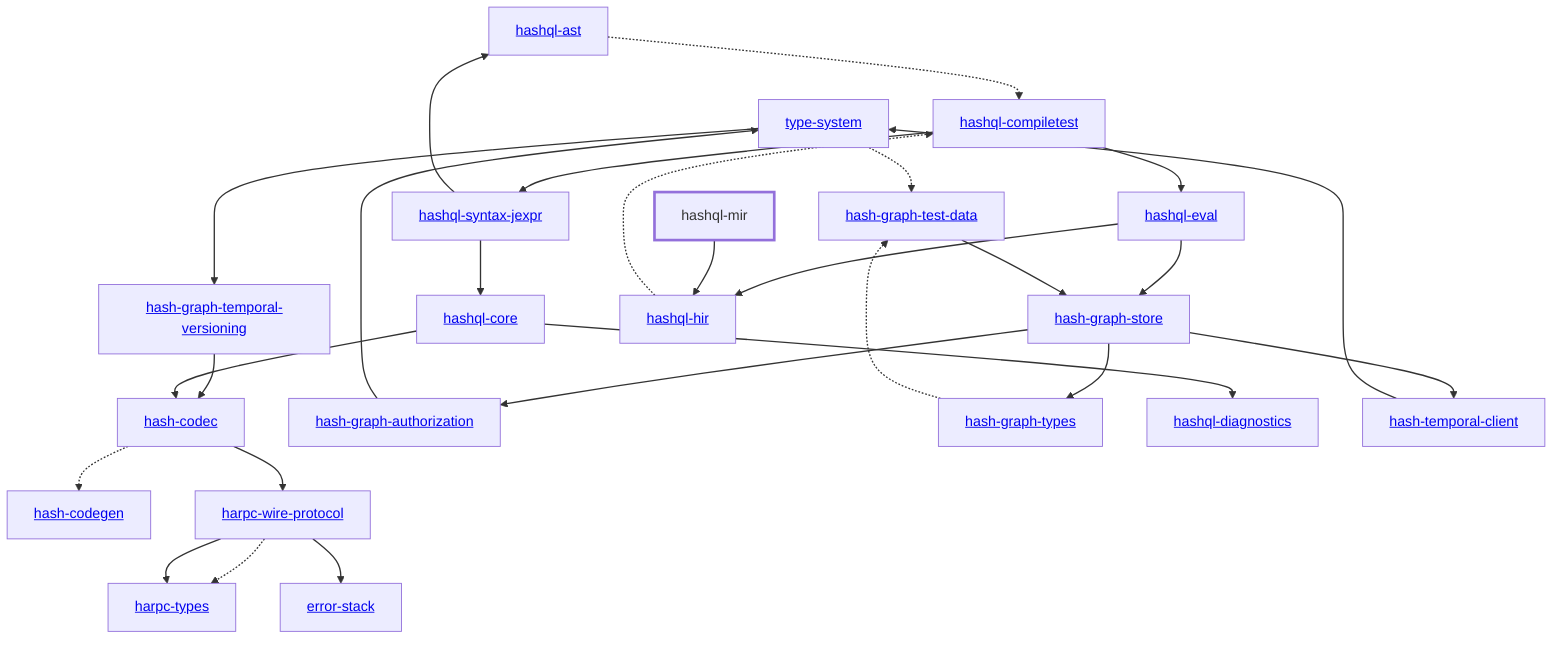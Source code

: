graph TD
    linkStyle default stroke-width:1.5px
    classDef default stroke-width:1px
    classDef root stroke-width:3px
    classDef dev stroke-width:1px
    classDef build stroke-width:1px
    %% Legend
    %% --> : Normal dependency
    %% -.-> : Dev dependency
    %% ---> : Build dependency
    0[<a href="../type_system/index.html">type-system</a>]
    1[<a href="../hash_codec/index.html">hash-codec</a>]
    2[<a href="../hash_codegen/index.html">hash-codegen</a>]
    3[<a href="../hash_graph_authorization/index.html">hash-graph-authorization</a>]
    4[<a href="../hash_graph_store/index.html">hash-graph-store</a>]
    5[<a href="../hash_graph_temporal_versioning/index.html">hash-graph-temporal-versioning</a>]
    6[<a href="../hash_graph_types/index.html">hash-graph-types</a>]
    7[<a href="../harpc_types/index.html">harpc-types</a>]
    8[<a href="../harpc_wire_protocol/index.html">harpc-wire-protocol</a>]
    9[<a href="../hashql_ast/index.html">hashql-ast</a>]
    10[<a href="../hashql_compiletest/index.html">hashql-compiletest</a>]
    11[<a href="../hashql_core/index.html">hashql-core</a>]
    12[<a href="../hashql_diagnostics/index.html">hashql-diagnostics</a>]
    13[<a href="../hashql_eval/index.html">hashql-eval</a>]
    14[<a href="../hashql_hir/index.html">hashql-hir</a>]
    15[hashql-mir]
    class 15 root
    16[<a href="../hashql_syntax_jexpr/index.html">hashql-syntax-jexpr</a>]
    17[<a href="../hash_temporal_client/index.html">hash-temporal-client</a>]
    18[<a href="../error_stack/index.html">error-stack</a>]
    19[<a href="../hash_graph_test_data/index.html">hash-graph-test-data</a>]
    0 --> 5
    0 -.-> 19
    1 -.-> 2
    1 --> 8
    3 --> 0
    4 --> 3
    4 --> 6
    4 --> 17
    5 --> 1
    6 -.-> 19
    8 -.-> 7
    8 --> 7
    8 --> 18
    9 -.-> 10
    10 --> 13
    10 --> 16
    11 --> 1
    11 --> 12
    13 --> 4
    13 --> 14
    14 -.-> 10
    15 --> 14
    16 --> 9
    16 --> 11
    17 --> 0
    19 --> 4